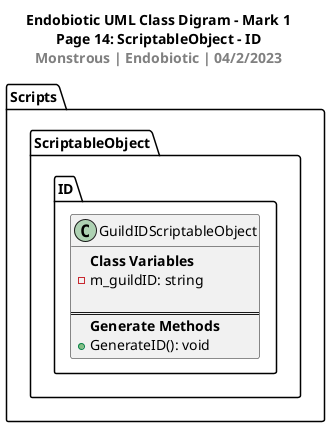 @startuml Class Diagram Mark 1 - Page 14
title Endobiotic UML Class Digram - Mark 1\nPage 14: ScriptableObject - ID\n<color:Gray>Monstrous | Endobiotic | 04/2/2023</color>

package Scripts <<Folder>>
{
    package ScriptableObject <<Folder>> 
    {
        package ID <<Folder>> 
        {
            class GuildIDScriptableObject 
            {
                <b>Class Variables
                -m_guildID: string

                ===
                <b>Generate Methods
                +GenerateID(): void
            }
        }
    } 
}

@enduml